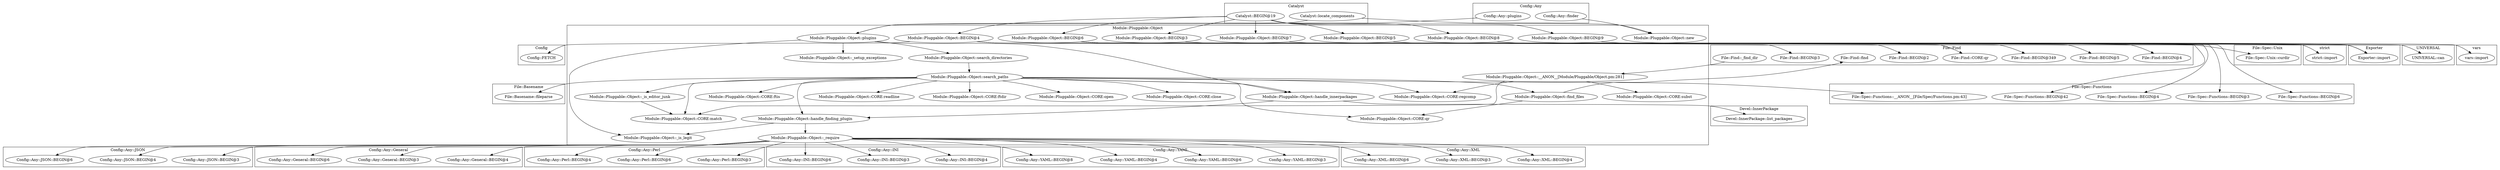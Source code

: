 digraph {
graph [overlap=false]
subgraph cluster_Config {
	label="Config";
	"Config::FETCH";
}
subgraph cluster_Catalyst {
	label="Catalyst";
	"Catalyst::locate_components";
	"Catalyst::BEGIN@19";
}
subgraph cluster_File_Spec_Functions {
	label="File::Spec::Functions";
	"File::Spec::Functions::BEGIN@3";
	"File::Spec::Functions::BEGIN@6";
	"File::Spec::Functions::__ANON__[File/Spec/Functions.pm:43]";
	"File::Spec::Functions::BEGIN@42";
	"File::Spec::Functions::BEGIN@4";
}
subgraph cluster_Config_Any_JSON {
	label="Config::Any::JSON";
	"Config::Any::JSON::BEGIN@3";
	"Config::Any::JSON::BEGIN@4";
	"Config::Any::JSON::BEGIN@6";
}
subgraph cluster_Config_Any_General {
	label="Config::Any::General";
	"Config::Any::General::BEGIN@4";
	"Config::Any::General::BEGIN@3";
	"Config::Any::General::BEGIN@6";
}
subgraph cluster_UNIVERSAL {
	label="UNIVERSAL";
	"UNIVERSAL::can";
}
subgraph cluster_File_Basename {
	label="File::Basename";
	"File::Basename::fileparse";
}
subgraph cluster_File_Spec_Unix {
	label="File::Spec::Unix";
	"File::Spec::Unix::curdir";
}
subgraph cluster_Exporter {
	label="Exporter";
	"Exporter::import";
}
subgraph cluster_Config_Any_Perl {
	label="Config::Any::Perl";
	"Config::Any::Perl::BEGIN@3";
	"Config::Any::Perl::BEGIN@6";
	"Config::Any::Perl::BEGIN@4";
}
subgraph cluster_Module_Pluggable_Object {
	label="Module::Pluggable::Object";
	"Module::Pluggable::Object::_is_legit";
	"Module::Pluggable::Object::find_files";
	"Module::Pluggable::Object::BEGIN@4";
	"Module::Pluggable::Object::search_paths";
	"Module::Pluggable::Object::_is_editor_junk";
	"Module::Pluggable::Object::CORE:open";
	"Module::Pluggable::Object::BEGIN@3";
	"Module::Pluggable::Object::_setup_exceptions";
	"Module::Pluggable::Object::BEGIN@8";
	"Module::Pluggable::Object::__ANON__[Module/Pluggable/Object.pm:281]";
	"Module::Pluggable::Object::CORE:ftis";
	"Module::Pluggable::Object::CORE:match";
	"Module::Pluggable::Object::CORE:qr";
	"Module::Pluggable::Object::plugins";
	"Module::Pluggable::Object::BEGIN@7";
	"Module::Pluggable::Object::CORE:readline";
	"Module::Pluggable::Object::CORE:ftdir";
	"Module::Pluggable::Object::CORE:regcomp";
	"Module::Pluggable::Object::CORE:subst";
	"Module::Pluggable::Object::_require";
	"Module::Pluggable::Object::search_directories";
	"Module::Pluggable::Object::BEGIN@6";
	"Module::Pluggable::Object::new";
	"Module::Pluggable::Object::handle_innerpackages";
	"Module::Pluggable::Object::BEGIN@5";
	"Module::Pluggable::Object::handle_finding_plugin";
	"Module::Pluggable::Object::CORE:close";
	"Module::Pluggable::Object::BEGIN@9";
}
subgraph cluster_Config_Any {
	label="Config::Any";
	"Config::Any::finder";
	"Config::Any::plugins";
}
subgraph cluster_Config_Any_INI {
	label="Config::Any::INI";
	"Config::Any::INI::BEGIN@4";
	"Config::Any::INI::BEGIN@3";
	"Config::Any::INI::BEGIN@6";
}
subgraph cluster_File_Find {
	label="File::Find";
	"File::Find::BEGIN@2";
	"File::Find::BEGIN@3";
	"File::Find::BEGIN@4";
	"File::Find::BEGIN@5";
	"File::Find::BEGIN@349";
	"File::Find::find";
	"File::Find::CORE:qr";
	"File::Find::_find_dir";
}
subgraph cluster_Devel_InnerPackage {
	label="Devel::InnerPackage";
	"Devel::InnerPackage::list_packages";
}
subgraph cluster_Config_Any_YAML {
	label="Config::Any::YAML";
	"Config::Any::YAML::BEGIN@3";
	"Config::Any::YAML::BEGIN@6";
	"Config::Any::YAML::BEGIN@4";
	"Config::Any::YAML::BEGIN@8";
}
subgraph cluster_vars {
	label="vars";
	"vars::import";
}
subgraph cluster_strict {
	label="strict";
	"strict::import";
}
subgraph cluster_Config_Any_XML {
	label="Config::Any::XML";
	"Config::Any::XML::BEGIN@4";
	"Config::Any::XML::BEGIN@3";
	"Config::Any::XML::BEGIN@6";
}
"Module::Pluggable::Object::_require" -> "Config::Any::General::BEGIN@3";
"Module::Pluggable::Object::BEGIN@4" -> "File::Find::BEGIN@3";
"Module::Pluggable::Object::_require" -> "Config::Any::Perl::BEGIN@4";
"Module::Pluggable::Object::BEGIN@4" -> "Config::FETCH";
"Module::Pluggable::Object::_require" -> "Config::Any::YAML::BEGIN@4";
"Module::Pluggable::Object::handle_finding_plugin" -> "Module::Pluggable::Object::_require";
"Module::Pluggable::Object::_require" -> "Config::Any::General::BEGIN@6";
"Module::Pluggable::Object::BEGIN@4" -> "File::Find::BEGIN@5";
"Module::Pluggable::Object::plugins" -> "Module::Pluggable::Object::_setup_exceptions";
"Module::Pluggable::Object::_require" -> "Config::Any::JSON::BEGIN@4";
"Module::Pluggable::Object::BEGIN@6" -> "File::Spec::Functions::BEGIN@4";
"Module::Pluggable::Object::_require" -> "Config::Any::XML::BEGIN@4";
"Module::Pluggable::Object::search_paths" -> "Module::Pluggable::Object::CORE:ftdir";
"Module::Pluggable::Object::find_files" -> "File::Find::find";
"Catalyst::BEGIN@19" -> "Module::Pluggable::Object::BEGIN@9";
"Module::Pluggable::Object::search_paths" -> "File::Spec::Functions::__ANON__[File/Spec/Functions.pm:43]";
"Module::Pluggable::Object::handle_innerpackages" -> "Devel::InnerPackage::list_packages";
"Module::Pluggable::Object::search_paths" -> "Module::Pluggable::Object::handle_finding_plugin";
"Module::Pluggable::Object::handle_innerpackages" -> "Module::Pluggable::Object::handle_finding_plugin";
"Module::Pluggable::Object::_require" -> "Config::Any::YAML::BEGIN@8";
"Catalyst::BEGIN@19" -> "Module::Pluggable::Object::BEGIN@7";
"Module::Pluggable::Object::_require" -> "Config::Any::XML::BEGIN@3";
"Module::Pluggable::Object::__ANON__[Module/Pluggable/Object.pm:281]" -> "Module::Pluggable::Object::CORE:subst";
"Module::Pluggable::Object::search_paths" -> "Module::Pluggable::Object::CORE:ftis";
"Module::Pluggable::Object::find_files" -> "Module::Pluggable::Object::CORE:qr";
"Module::Pluggable::Object::search_paths" -> "Module::Pluggable::Object::CORE:qr";
"Module::Pluggable::Object::BEGIN@4" -> "File::Spec::Unix::curdir";
"Module::Pluggable::Object::BEGIN@3" -> "strict::import";
"Catalyst::BEGIN@19" -> "Module::Pluggable::Object::BEGIN@5";
"Module::Pluggable::Object::search_paths" -> "Module::Pluggable::Object::CORE:close";
"Module::Pluggable::Object::BEGIN@4" -> "File::Find::BEGIN@2";
"File::Find::_find_dir" -> "Module::Pluggable::Object::__ANON__[Module/Pluggable/Object.pm:281]";
"Module::Pluggable::Object::BEGIN@4" -> "File::Find::BEGIN@349";
"Catalyst::locate_components" -> "Module::Pluggable::Object::plugins";
"Config::Any::plugins" -> "Module::Pluggable::Object::plugins";
"Module::Pluggable::Object::search_directories" -> "Module::Pluggable::Object::search_paths";
"Module::Pluggable::Object::search_paths" -> "Module::Pluggable::Object::_is_editor_junk";
"Catalyst::BEGIN@19" -> "Module::Pluggable::Object::BEGIN@3";
"Module::Pluggable::Object::search_paths" -> "File::Basename::fileparse";
"Module::Pluggable::Object::BEGIN@6" -> "File::Spec::Functions::BEGIN@6";
"Module::Pluggable::Object::BEGIN@8" -> "Exporter::import";
"Module::Pluggable::Object::BEGIN@7" -> "Exporter::import";
"Module::Pluggable::Object::BEGIN@6" -> "Exporter::import";
"Module::Pluggable::Object::BEGIN@5" -> "Exporter::import";
"Module::Pluggable::Object::BEGIN@4" -> "File::Find::CORE:qr";
"Catalyst::BEGIN@19" -> "Module::Pluggable::Object::BEGIN@8";
"Module::Pluggable::Object::search_paths" -> "Module::Pluggable::Object::handle_innerpackages";
"Module::Pluggable::Object::plugins" -> "Module::Pluggable::Object::handle_innerpackages";
"Module::Pluggable::Object::_require" -> "Config::Any::INI::BEGIN@4";
"Module::Pluggable::Object::BEGIN@6" -> "UNIVERSAL::can";
"Module::Pluggable::Object::BEGIN@6" -> "File::Spec::Functions::BEGIN@42";
"Module::Pluggable::Object::_require" -> "Config::Any::Perl::BEGIN@3";
"Module::Pluggable::Object::BEGIN@9" -> "vars::import";
"Module::Pluggable::Object::_require" -> "Config::Any::JSON::BEGIN@6";
"Module::Pluggable::Object::_require" -> "Config::Any::INI::BEGIN@6";
"Module::Pluggable::Object::_require" -> "Config::Any::YAML::BEGIN@6";
"Module::Pluggable::Object::_require" -> "Config::Any::General::BEGIN@4";
"Module::Pluggable::Object::_require" -> "Config::Any::JSON::BEGIN@3";
"Module::Pluggable::Object::plugins" -> "Module::Pluggable::Object::_is_legit";
"Module::Pluggable::Object::handle_finding_plugin" -> "Module::Pluggable::Object::_is_legit";
"Module::Pluggable::Object::__ANON__[Module/Pluggable/Object.pm:281]" -> "Module::Pluggable::Object::CORE:match";
"Module::Pluggable::Object::search_paths" -> "Module::Pluggable::Object::CORE:match";
"Module::Pluggable::Object::_is_editor_junk" -> "Module::Pluggable::Object::CORE:match";
"Module::Pluggable::Object::BEGIN@4" -> "File::Find::BEGIN@4";
"Config::Any::finder" -> "Module::Pluggable::Object::new";
"Catalyst::locate_components" -> "Module::Pluggable::Object::new";
"Module::Pluggable::Object::_require" -> "Config::Any::Perl::BEGIN@6";
"Catalyst::BEGIN@19" -> "Module::Pluggable::Object::BEGIN@4";
"Module::Pluggable::Object::__ANON__[Module/Pluggable/Object.pm:281]" -> "Module::Pluggable::Object::CORE:regcomp";
"Module::Pluggable::Object::search_paths" -> "Module::Pluggable::Object::CORE:regcomp";
"Module::Pluggable::Object::_require" -> "Config::Any::YAML::BEGIN@3";
"Module::Pluggable::Object::search_paths" -> "Module::Pluggable::Object::CORE:readline";
"Catalyst::BEGIN@19" -> "Module::Pluggable::Object::BEGIN@6";
"Module::Pluggable::Object::_require" -> "Config::Any::XML::BEGIN@6";
"Module::Pluggable::Object::search_paths" -> "Module::Pluggable::Object::find_files";
"Module::Pluggable::Object::BEGIN@6" -> "File::Spec::Functions::BEGIN@3";
"Module::Pluggable::Object::search_paths" -> "Module::Pluggable::Object::CORE:open";
"Module::Pluggable::Object::_require" -> "Config::Any::INI::BEGIN@3";
"Module::Pluggable::Object::plugins" -> "Module::Pluggable::Object::search_directories";
}
